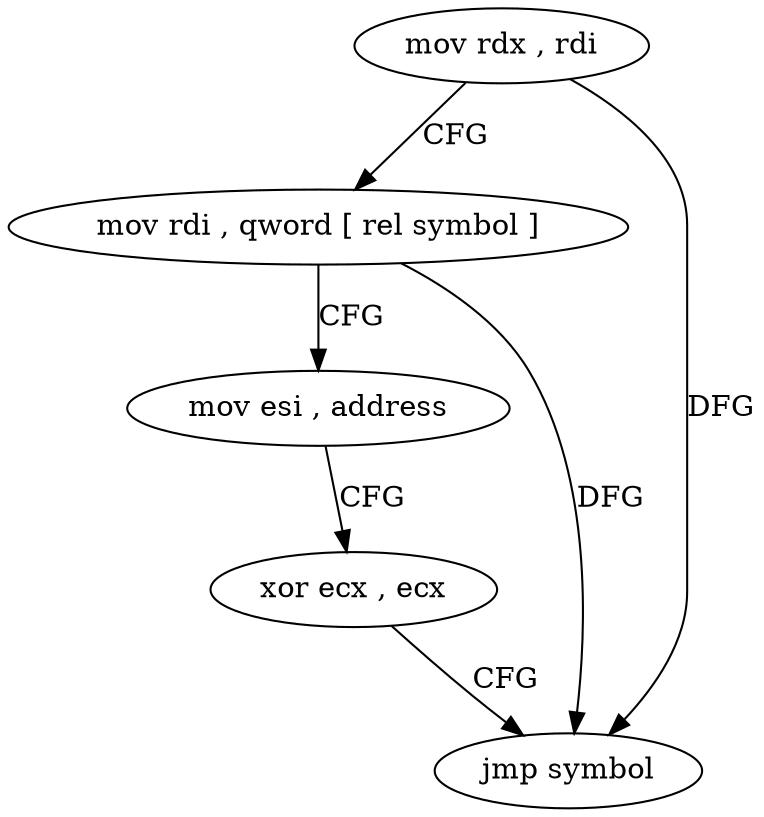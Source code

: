 digraph "func" {
"4210752" [label = "mov rdx , rdi" ]
"4210755" [label = "mov rdi , qword [ rel symbol ]" ]
"4210762" [label = "mov esi , address" ]
"4210767" [label = "xor ecx , ecx" ]
"4210769" [label = "jmp symbol" ]
"4210752" -> "4210755" [ label = "CFG" ]
"4210752" -> "4210769" [ label = "DFG" ]
"4210755" -> "4210762" [ label = "CFG" ]
"4210755" -> "4210769" [ label = "DFG" ]
"4210762" -> "4210767" [ label = "CFG" ]
"4210767" -> "4210769" [ label = "CFG" ]
}
